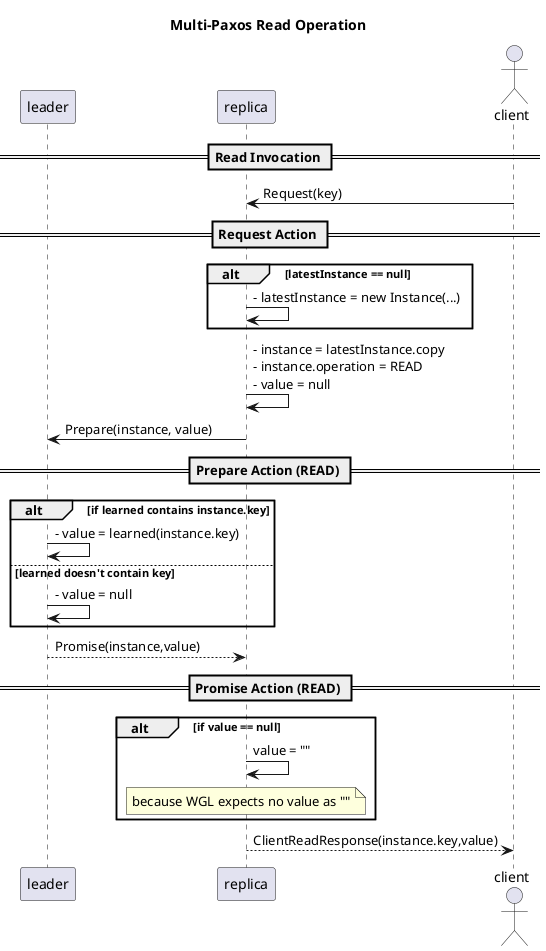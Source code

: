 @startuml read
title
Multi-Paxos Read Operation 
end title

participant leader
participant replica
actor client

== Read Invocation ==

client -> replica: Request(key)
== Request Action ==
alt latestInstance == null 
replica->replica:- latestInstance = new Instance(...)
end alt

replica->replica:- instance = latestInstance.copy\n- instance.operation = READ\n- value = null
replica->leader: Prepare(instance, value)

== Prepare Action (READ) ==
alt if learned contains instance.key
leader->leader: - value = learned(instance.key)
else learned doesn't contain key
leader->leader: - value = null
end alt
leader-->replica: Promise(instance,value)
== Promise Action (READ) ==

' replica->replica: - learned(instance.key) = value
' note over replica: learn/cache the latest value

alt if value == null
replica->replica: value = ""
note over replica: because WGL expects no value as ""
end alt

replica--> client: ClientReadResponse(instance.key,value)
@enduml